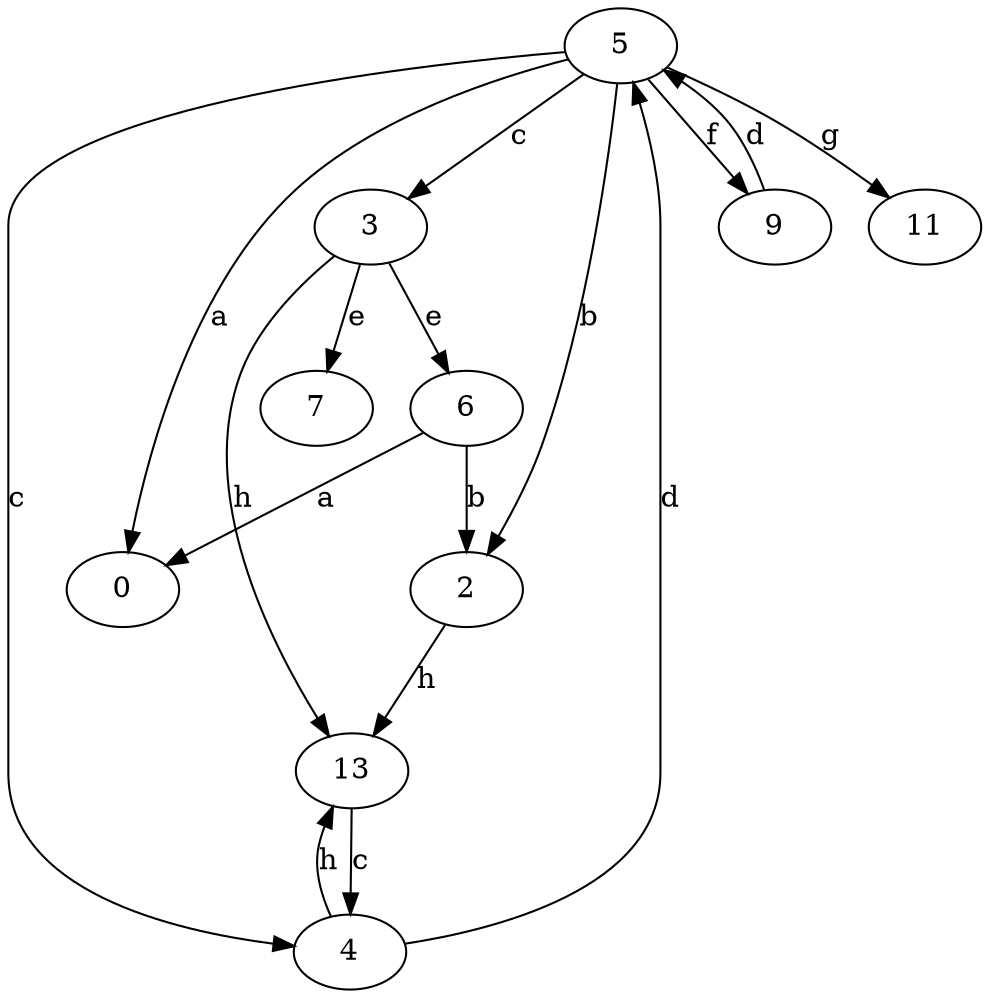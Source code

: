 strict digraph  {
0;
2;
3;
4;
5;
6;
7;
9;
11;
13;
2 -> 13  [label=h];
3 -> 6  [label=e];
3 -> 7  [label=e];
3 -> 13  [label=h];
4 -> 5  [label=d];
4 -> 13  [label=h];
5 -> 0  [label=a];
5 -> 2  [label=b];
5 -> 3  [label=c];
5 -> 4  [label=c];
5 -> 9  [label=f];
5 -> 11  [label=g];
6 -> 0  [label=a];
6 -> 2  [label=b];
9 -> 5  [label=d];
13 -> 4  [label=c];
}
